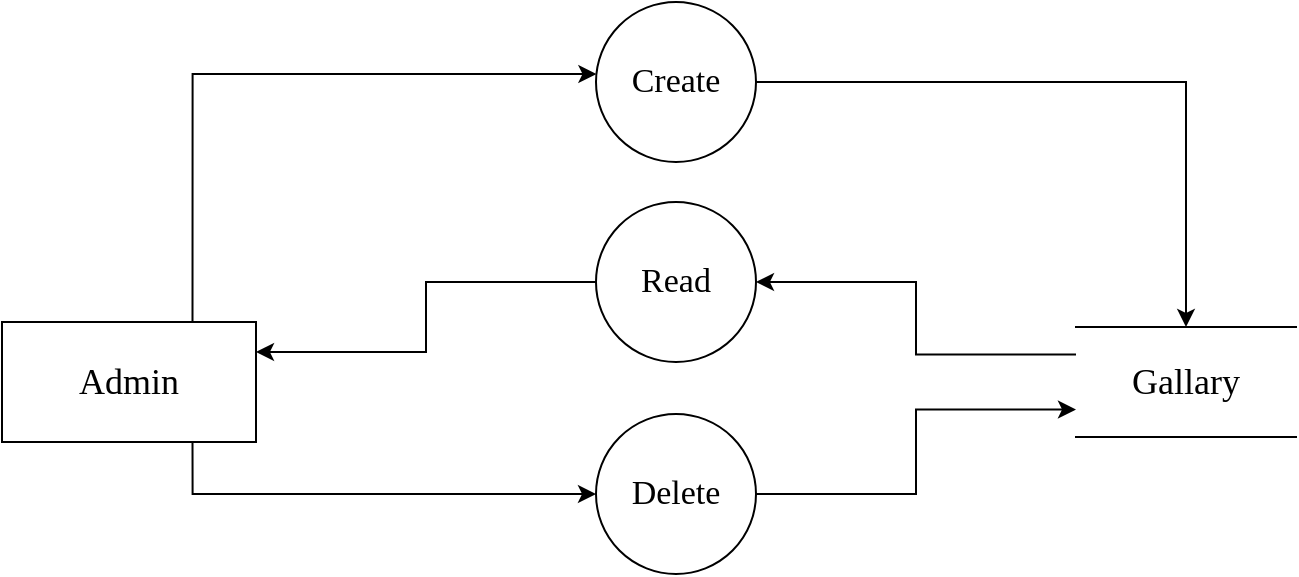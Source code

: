 <mxfile version="17.2.3" type="device"><diagram id="HeBkzXPH-GdMvk_lJBK_" name="Page-1"><mxGraphModel dx="1106" dy="653" grid="1" gridSize="10" guides="1" tooltips="1" connect="1" arrows="1" fold="1" page="1" pageScale="1" pageWidth="827" pageHeight="1169" background="none" math="0" shadow="0"><root><mxCell id="0"/><mxCell id="1" parent="0"/><mxCell id="6l1TLSjAQP7HA2U_qRRk-19" value="" style="edgeStyle=orthogonalEdgeStyle;rounded=0;orthogonalLoop=1;jettySize=auto;html=1;fontFamily=Times New Roman;fontSize=16;entryX=0.25;entryY=1;entryDx=0;entryDy=0;exitX=1;exitY=0;exitDx=0;exitDy=0;" parent="1" edge="1"><mxGeometry relative="1" as="geometry"><mxPoint x="660" y="100" as="targetPoint"/></mxGeometry></mxCell><mxCell id="6l1TLSjAQP7HA2U_qRRk-21" style="edgeStyle=orthogonalEdgeStyle;rounded=0;orthogonalLoop=1;jettySize=auto;html=1;exitX=0.75;exitY=1;exitDx=0;exitDy=0;entryX=1;entryY=1;entryDx=0;entryDy=0;fontFamily=Times New Roman;fontSize=16;" parent="1" edge="1"><mxGeometry relative="1" as="geometry"><Array as="points"><mxPoint x="720" y="247"/></Array><mxPoint x="720" y="100" as="sourcePoint"/></mxGeometry></mxCell><mxCell id="0cnHLnYe1LkVPmB0hEd2-1" style="edgeStyle=orthogonalEdgeStyle;rounded=0;orthogonalLoop=1;jettySize=auto;html=1;exitX=0.75;exitY=0;exitDx=0;exitDy=0;endArrow=classic;endFill=1;fontFamily=Times New Roman;" parent="1" source="0cnHLnYe1LkVPmB0hEd2-4" target="0cnHLnYe1LkVPmB0hEd2-10" edge="1"><mxGeometry relative="1" as="geometry"><Array as="points"><mxPoint x="208" y="270"/></Array></mxGeometry></mxCell><mxCell id="0cnHLnYe1LkVPmB0hEd2-3" style="edgeStyle=orthogonalEdgeStyle;rounded=0;orthogonalLoop=1;jettySize=auto;html=1;exitX=0.75;exitY=1;exitDx=0;exitDy=0;endArrow=classic;endFill=1;fontFamily=Times New Roman;" parent="1" source="0cnHLnYe1LkVPmB0hEd2-4" target="0cnHLnYe1LkVPmB0hEd2-14" edge="1"><mxGeometry relative="1" as="geometry"><Array as="points"><mxPoint x="208" y="480"/></Array></mxGeometry></mxCell><mxCell id="0cnHLnYe1LkVPmB0hEd2-4" value="&lt;font style=&quot;font-size: 18px&quot;&gt;Admin&lt;/font&gt;" style="rounded=0;whiteSpace=wrap;html=1;fontFamily=Times New Roman;" parent="1" vertex="1"><mxGeometry x="113" y="394" width="127" height="60" as="geometry"/></mxCell><mxCell id="0cnHLnYe1LkVPmB0hEd2-5" style="edgeStyle=orthogonalEdgeStyle;rounded=0;orthogonalLoop=1;jettySize=auto;html=1;entryX=1;entryY=0.25;entryDx=0;entryDy=0;fontFamily=Times New Roman;fontSize=14;endArrow=classic;endFill=1;elbow=vertical;" parent="1" source="0cnHLnYe1LkVPmB0hEd2-6" target="0cnHLnYe1LkVPmB0hEd2-4" edge="1"><mxGeometry relative="1" as="geometry"/></mxCell><mxCell id="0cnHLnYe1LkVPmB0hEd2-6" value="&lt;p&gt;&lt;span style=&quot;line-height: 1.1&quot;&gt;&lt;font style=&quot;font-size: 17px&quot;&gt;Read&lt;/font&gt;&lt;/span&gt;&lt;/p&gt;" style="ellipse;whiteSpace=wrap;html=1;aspect=fixed;shadow=0;sketch=0;rotation=0;fontFamily=Times New Roman;" parent="1" vertex="1"><mxGeometry x="410" y="334" width="80" height="80" as="geometry"/></mxCell><mxCell id="0cnHLnYe1LkVPmB0hEd2-7" style="edgeStyle=orthogonalEdgeStyle;rounded=0;orthogonalLoop=1;jettySize=auto;html=1;exitX=0;exitY=0.25;exitDx=0;exitDy=0;endArrow=classic;endFill=1;fontFamily=Times New Roman;" parent="1" source="0cnHLnYe1LkVPmB0hEd2-8" target="0cnHLnYe1LkVPmB0hEd2-6" edge="1"><mxGeometry relative="1" as="geometry"/></mxCell><mxCell id="0cnHLnYe1LkVPmB0hEd2-8" value="&lt;span style=&quot;font-size: 18px&quot;&gt;Gallary&lt;/span&gt;" style="shape=partialRectangle;whiteSpace=wrap;html=1;left=0;right=0;fillColor=default;rounded=0;shadow=0;glass=0;sketch=0;fontFamily=Times New Roman;fontSize=16;gradientColor=none;" parent="1" vertex="1"><mxGeometry x="650" y="396.5" width="110" height="55" as="geometry"/></mxCell><mxCell id="0cnHLnYe1LkVPmB0hEd2-9" style="edgeStyle=orthogonalEdgeStyle;rounded=0;orthogonalLoop=1;jettySize=auto;html=1;exitX=1;exitY=0.5;exitDx=0;exitDy=0;endArrow=classic;endFill=1;fontFamily=Times New Roman;" parent="1" source="0cnHLnYe1LkVPmB0hEd2-10" target="0cnHLnYe1LkVPmB0hEd2-8" edge="1"><mxGeometry relative="1" as="geometry"/></mxCell><mxCell id="0cnHLnYe1LkVPmB0hEd2-10" value="&lt;p&gt;&lt;span style=&quot;line-height: 1.1&quot;&gt;&lt;font style=&quot;font-size: 17px&quot;&gt;Create&lt;/font&gt;&lt;/span&gt;&lt;/p&gt;" style="ellipse;whiteSpace=wrap;html=1;aspect=fixed;shadow=0;sketch=0;rotation=0;fontFamily=Times New Roman;" parent="1" vertex="1"><mxGeometry x="410" y="234" width="80" height="80" as="geometry"/></mxCell><mxCell id="0cnHLnYe1LkVPmB0hEd2-13" style="edgeStyle=orthogonalEdgeStyle;rounded=0;orthogonalLoop=1;jettySize=auto;html=1;endArrow=classic;endFill=1;fontFamily=Times New Roman;entryX=0;entryY=0.75;entryDx=0;entryDy=0;" parent="1" source="0cnHLnYe1LkVPmB0hEd2-14" target="0cnHLnYe1LkVPmB0hEd2-8" edge="1"><mxGeometry relative="1" as="geometry"/></mxCell><mxCell id="0cnHLnYe1LkVPmB0hEd2-14" value="&lt;p&gt;&lt;span style=&quot;line-height: 1.1&quot;&gt;&lt;font style=&quot;font-size: 17px&quot;&gt;Delete&lt;/font&gt;&lt;/span&gt;&lt;/p&gt;" style="ellipse;whiteSpace=wrap;html=1;aspect=fixed;shadow=0;sketch=0;rotation=0;fontFamily=Times New Roman;" parent="1" vertex="1"><mxGeometry x="410" y="440" width="80" height="80" as="geometry"/></mxCell></root></mxGraphModel></diagram></mxfile>